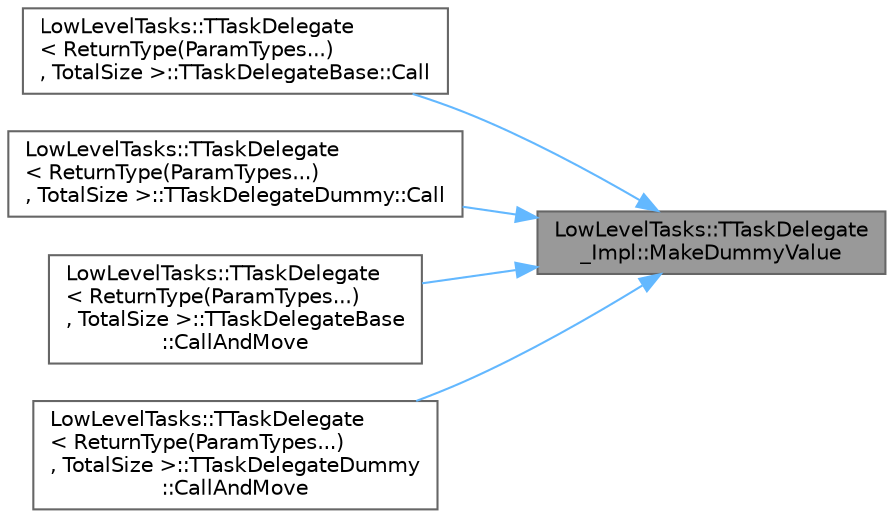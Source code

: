 digraph "LowLevelTasks::TTaskDelegate_Impl::MakeDummyValue"
{
 // INTERACTIVE_SVG=YES
 // LATEX_PDF_SIZE
  bgcolor="transparent";
  edge [fontname=Helvetica,fontsize=10,labelfontname=Helvetica,labelfontsize=10];
  node [fontname=Helvetica,fontsize=10,shape=box,height=0.2,width=0.4];
  rankdir="RL";
  Node1 [id="Node000001",label="LowLevelTasks::TTaskDelegate\l_Impl::MakeDummyValue",height=0.2,width=0.4,color="gray40", fillcolor="grey60", style="filled", fontcolor="black",tooltip=" "];
  Node1 -> Node2 [id="edge1_Node000001_Node000002",dir="back",color="steelblue1",style="solid",tooltip=" "];
  Node2 [id="Node000002",label="LowLevelTasks::TTaskDelegate\l\< ReturnType(ParamTypes...)\l, TotalSize \>::TTaskDelegateBase::Call",height=0.2,width=0.4,color="grey40", fillcolor="white", style="filled",URL="$df/d05/structLowLevelTasks_1_1TTaskDelegate_3_01ReturnType_07ParamTypes_8_8_8_08_00_01TotalSize_01_4_1_1TTaskDelegateBase.html#a31e1bcac870d3e1ba3bd15b6e95a91aa",tooltip=" "];
  Node1 -> Node3 [id="edge2_Node000001_Node000003",dir="back",color="steelblue1",style="solid",tooltip=" "];
  Node3 [id="Node000003",label="LowLevelTasks::TTaskDelegate\l\< ReturnType(ParamTypes...)\l, TotalSize \>::TTaskDelegateDummy::Call",height=0.2,width=0.4,color="grey40", fillcolor="white", style="filled",URL="$d5/da2/structLowLevelTasks_1_1TTaskDelegate_3_01ReturnType_07ParamTypes_8_8_8_08_00_01TotalSize_01_4_1_1TTaskDelegateDummy.html#a8e344378ea1339a7fe4bd9518e318153",tooltip=" "];
  Node1 -> Node4 [id="edge3_Node000001_Node000004",dir="back",color="steelblue1",style="solid",tooltip=" "];
  Node4 [id="Node000004",label="LowLevelTasks::TTaskDelegate\l\< ReturnType(ParamTypes...)\l, TotalSize \>::TTaskDelegateBase\l::CallAndMove",height=0.2,width=0.4,color="grey40", fillcolor="white", style="filled",URL="$df/d05/structLowLevelTasks_1_1TTaskDelegate_3_01ReturnType_07ParamTypes_8_8_8_08_00_01TotalSize_01_4_1_1TTaskDelegateBase.html#a0c8d12e683e12e1f2e3be6c0cfd1448d",tooltip=" "];
  Node1 -> Node5 [id="edge4_Node000001_Node000005",dir="back",color="steelblue1",style="solid",tooltip=" "];
  Node5 [id="Node000005",label="LowLevelTasks::TTaskDelegate\l\< ReturnType(ParamTypes...)\l, TotalSize \>::TTaskDelegateDummy\l::CallAndMove",height=0.2,width=0.4,color="grey40", fillcolor="white", style="filled",URL="$d5/da2/structLowLevelTasks_1_1TTaskDelegate_3_01ReturnType_07ParamTypes_8_8_8_08_00_01TotalSize_01_4_1_1TTaskDelegateDummy.html#a87c75d78e37bbb185f5d202f4b35f5a7",tooltip=" "];
}
